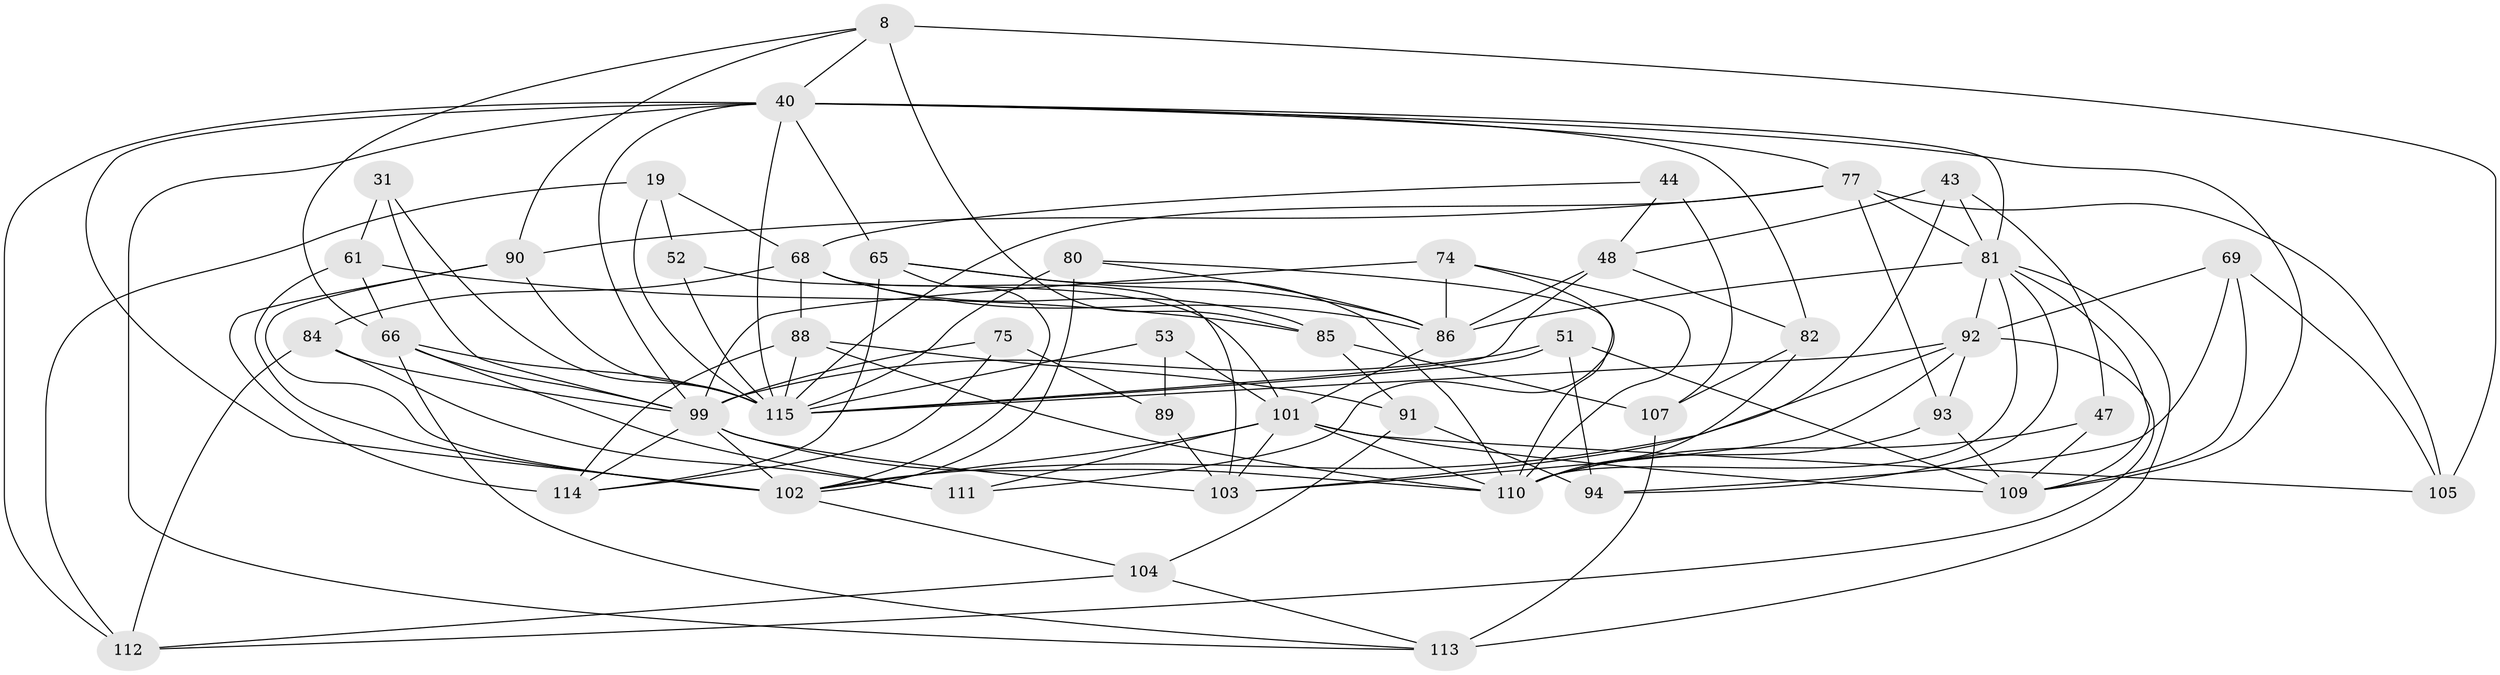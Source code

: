 // original degree distribution, {4: 1.0}
// Generated by graph-tools (version 1.1) at 2025/03/03/04/25 22:03:32]
// undirected, 46 vertices, 124 edges
graph export_dot {
graph [start="1"]
  node [color=gray90,style=filled];
  8 [super="+1"];
  19 [super="+9"];
  31;
  40 [super="+3+16+7+10+12+17+36"];
  43 [super="+35"];
  44;
  47;
  48 [super="+46"];
  51 [super="+11"];
  52;
  53;
  61 [super="+5"];
  65 [super="+54"];
  66 [super="+49"];
  68 [super="+13+55"];
  69;
  74 [super="+45"];
  75;
  77 [super="+72"];
  80 [super="+28"];
  81 [super="+25+62+78"];
  82;
  84;
  85 [super="+32"];
  86 [super="+73"];
  88 [super="+4"];
  89 [super="+87"];
  90 [super="+38"];
  91;
  92 [super="+39+71"];
  93;
  94;
  99 [super="+22+76+98"];
  101 [super="+67"];
  102 [super="+96"];
  103 [super="+97"];
  104;
  105;
  107 [super="+27"];
  109 [super="+79+64"];
  110 [super="+106"];
  111;
  112 [super="+108"];
  113 [super="+70"];
  114 [super="+41"];
  115 [super="+57"];
  8 -- 85 [weight=2];
  8 -- 105;
  8 -- 66;
  8 -- 40;
  8 -- 90;
  19 -- 52 [weight=2];
  19 -- 112 [weight=2];
  19 -- 68;
  19 -- 115;
  31 -- 99;
  31 -- 61 [weight=2];
  31 -- 115;
  40 -- 112;
  40 -- 82;
  40 -- 115 [weight=3];
  40 -- 77 [weight=2];
  40 -- 113 [weight=2];
  40 -- 109 [weight=2];
  40 -- 81;
  40 -- 65 [weight=2];
  40 -- 102;
  40 -- 99 [weight=2];
  43 -- 47 [weight=2];
  43 -- 103;
  43 -- 81 [weight=2];
  43 -- 48;
  44 -- 107 [weight=2];
  44 -- 68;
  44 -- 48;
  47 -- 109;
  47 -- 110;
  48 -- 86;
  48 -- 82;
  48 -- 115 [weight=2];
  51 -- 109 [weight=2];
  51 -- 94;
  51 -- 99 [weight=2];
  51 -- 115;
  52 -- 101;
  52 -- 115;
  53 -- 89 [weight=2];
  53 -- 101;
  53 -- 115;
  61 -- 102 [weight=2];
  61 -- 66;
  61 -- 85;
  65 -- 86;
  65 -- 114;
  65 -- 102;
  65 -- 110;
  66 -- 115;
  66 -- 113;
  66 -- 111;
  66 -- 99;
  68 -- 85;
  68 -- 88;
  68 -- 84;
  68 -- 103 [weight=2];
  68 -- 86;
  69 -- 92;
  69 -- 94;
  69 -- 105;
  69 -- 109;
  74 -- 99 [weight=2];
  74 -- 111;
  74 -- 86 [weight=2];
  74 -- 110;
  75 -- 89 [weight=2];
  75 -- 114;
  75 -- 99;
  77 -- 93;
  77 -- 81;
  77 -- 105;
  77 -- 90 [weight=2];
  77 -- 115;
  80 -- 86;
  80 -- 115 [weight=3];
  80 -- 102;
  80 -- 110;
  81 -- 113 [weight=2];
  81 -- 109;
  81 -- 94;
  81 -- 86 [weight=3];
  81 -- 92;
  81 -- 110 [weight=2];
  82 -- 107;
  82 -- 110;
  84 -- 111;
  84 -- 112;
  84 -- 99;
  85 -- 107;
  85 -- 91;
  86 -- 101;
  88 -- 91;
  88 -- 110;
  88 -- 114 [weight=2];
  88 -- 115;
  89 -- 103 [weight=2];
  90 -- 114;
  90 -- 115;
  90 -- 102;
  91 -- 94;
  91 -- 104;
  92 -- 112;
  92 -- 115;
  92 -- 102 [weight=2];
  92 -- 93;
  92 -- 103;
  93 -- 109;
  93 -- 110;
  99 -- 110 [weight=2];
  99 -- 102 [weight=2];
  99 -- 103;
  99 -- 114;
  101 -- 111;
  101 -- 109 [weight=2];
  101 -- 110;
  101 -- 102;
  101 -- 103;
  101 -- 105;
  102 -- 104;
  104 -- 112;
  104 -- 113;
  107 -- 113 [weight=2];
}
